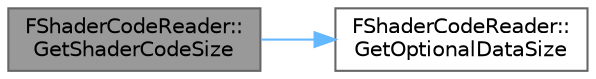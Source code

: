 digraph "FShaderCodeReader::GetShaderCodeSize"
{
 // INTERACTIVE_SVG=YES
 // LATEX_PDF_SIZE
  bgcolor="transparent";
  edge [fontname=Helvetica,fontsize=10,labelfontname=Helvetica,labelfontsize=10];
  node [fontname=Helvetica,fontsize=10,shape=box,height=0.2,width=0.4];
  rankdir="LR";
  Node1 [id="Node000001",label="FShaderCodeReader::\lGetShaderCodeSize",height=0.2,width=0.4,color="gray40", fillcolor="grey60", style="filled", fontcolor="black",tooltip=" "];
  Node1 -> Node2 [id="edge1_Node000001_Node000002",color="steelblue1",style="solid",tooltip=" "];
  Node2 [id="Node000002",label="FShaderCodeReader::\lGetOptionalDataSize",height=0.2,width=0.4,color="grey40", fillcolor="white", style="filled",URL="$dd/dec/classFShaderCodeReader.html#a549821ce2807cc83827689ed7bfb7756",tooltip=" "];
}
